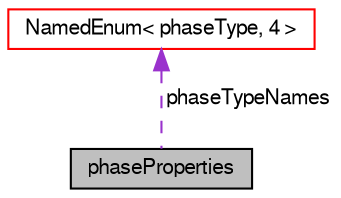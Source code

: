 digraph "phaseProperties"
{
  bgcolor="transparent";
  edge [fontname="FreeSans",fontsize="10",labelfontname="FreeSans",labelfontsize="10"];
  node [fontname="FreeSans",fontsize="10",shape=record];
  Node1 [label="phaseProperties",height=0.2,width=0.4,color="black", fillcolor="grey75", style="filled" fontcolor="black"];
  Node2 -> Node1 [dir="back",color="darkorchid3",fontsize="10",style="dashed",label=" phaseTypeNames" ,fontname="FreeSans"];
  Node2 [label="NamedEnum\< phaseType, 4 \>",height=0.2,width=0.4,color="red",URL="$a01523.html"];
}
